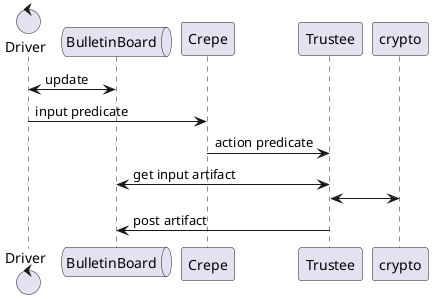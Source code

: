 @startuml main_sequence
skinparam responseMessageBelowArrow true
control Driver as driver
queue BulletinBoard as BulletinBoard
participant Crepe as crepe
driver <-> BulletinBoard: update
driver -> crepe: input predicate
crepe -> Trustee: action predicate
BulletinBoard <-> Trustee: get input artifact
Trustee <-> crypto
Trustee -> BulletinBoard: post artifact
@enduml